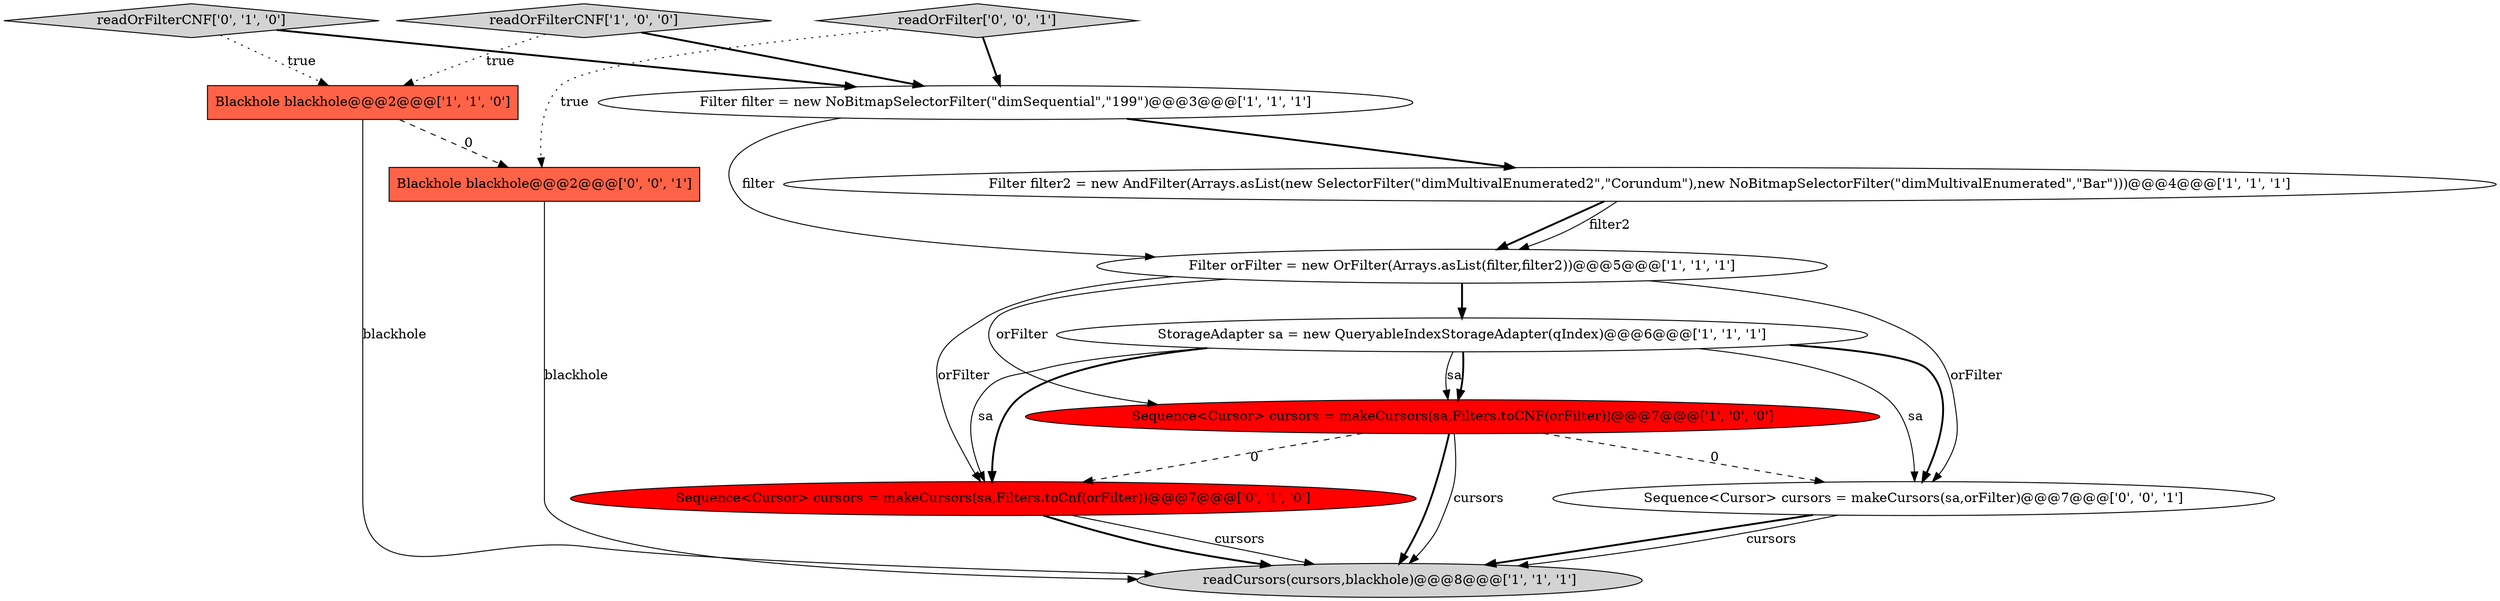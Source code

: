 digraph {
12 [style = filled, label = "Sequence<Cursor> cursors = makeCursors(sa,orFilter)@@@7@@@['0', '0', '1']", fillcolor = white, shape = ellipse image = "AAA0AAABBB3BBB"];
4 [style = filled, label = "Filter filter = new NoBitmapSelectorFilter(\"dimSequential\",\"199\")@@@3@@@['1', '1', '1']", fillcolor = white, shape = ellipse image = "AAA0AAABBB1BBB"];
8 [style = filled, label = "readOrFilterCNF['0', '1', '0']", fillcolor = lightgray, shape = diamond image = "AAA0AAABBB2BBB"];
6 [style = filled, label = "Filter filter2 = new AndFilter(Arrays.asList(new SelectorFilter(\"dimMultivalEnumerated2\",\"Corundum\"),new NoBitmapSelectorFilter(\"dimMultivalEnumerated\",\"Bar\")))@@@4@@@['1', '1', '1']", fillcolor = white, shape = ellipse image = "AAA0AAABBB1BBB"];
10 [style = filled, label = "readOrFilter['0', '0', '1']", fillcolor = lightgray, shape = diamond image = "AAA0AAABBB3BBB"];
3 [style = filled, label = "Filter orFilter = new OrFilter(Arrays.asList(filter,filter2))@@@5@@@['1', '1', '1']", fillcolor = white, shape = ellipse image = "AAA0AAABBB1BBB"];
1 [style = filled, label = "StorageAdapter sa = new QueryableIndexStorageAdapter(qIndex)@@@6@@@['1', '1', '1']", fillcolor = white, shape = ellipse image = "AAA0AAABBB1BBB"];
5 [style = filled, label = "readOrFilterCNF['1', '0', '0']", fillcolor = lightgray, shape = diamond image = "AAA0AAABBB1BBB"];
9 [style = filled, label = "Sequence<Cursor> cursors = makeCursors(sa,Filters.toCnf(orFilter))@@@7@@@['0', '1', '0']", fillcolor = red, shape = ellipse image = "AAA1AAABBB2BBB"];
2 [style = filled, label = "readCursors(cursors,blackhole)@@@8@@@['1', '1', '1']", fillcolor = lightgray, shape = ellipse image = "AAA0AAABBB1BBB"];
7 [style = filled, label = "Sequence<Cursor> cursors = makeCursors(sa,Filters.toCNF(orFilter))@@@7@@@['1', '0', '0']", fillcolor = red, shape = ellipse image = "AAA1AAABBB1BBB"];
11 [style = filled, label = "Blackhole blackhole@@@2@@@['0', '0', '1']", fillcolor = tomato, shape = box image = "AAA0AAABBB3BBB"];
0 [style = filled, label = "Blackhole blackhole@@@2@@@['1', '1', '0']", fillcolor = tomato, shape = box image = "AAA0AAABBB1BBB"];
6->3 [style = bold, label=""];
1->7 [style = solid, label="sa"];
3->1 [style = bold, label=""];
4->6 [style = bold, label=""];
9->2 [style = bold, label=""];
0->2 [style = solid, label="blackhole"];
9->2 [style = solid, label="cursors"];
6->3 [style = solid, label="filter2"];
0->11 [style = dashed, label="0"];
5->0 [style = dotted, label="true"];
1->7 [style = bold, label=""];
3->12 [style = solid, label="orFilter"];
1->9 [style = bold, label=""];
3->9 [style = solid, label="orFilter"];
12->2 [style = bold, label=""];
4->3 [style = solid, label="filter"];
3->7 [style = solid, label="orFilter"];
12->2 [style = solid, label="cursors"];
10->11 [style = dotted, label="true"];
7->9 [style = dashed, label="0"];
7->2 [style = bold, label=""];
11->2 [style = solid, label="blackhole"];
5->4 [style = bold, label=""];
1->12 [style = bold, label=""];
10->4 [style = bold, label=""];
7->12 [style = dashed, label="0"];
8->0 [style = dotted, label="true"];
7->2 [style = solid, label="cursors"];
8->4 [style = bold, label=""];
1->9 [style = solid, label="sa"];
1->12 [style = solid, label="sa"];
}
